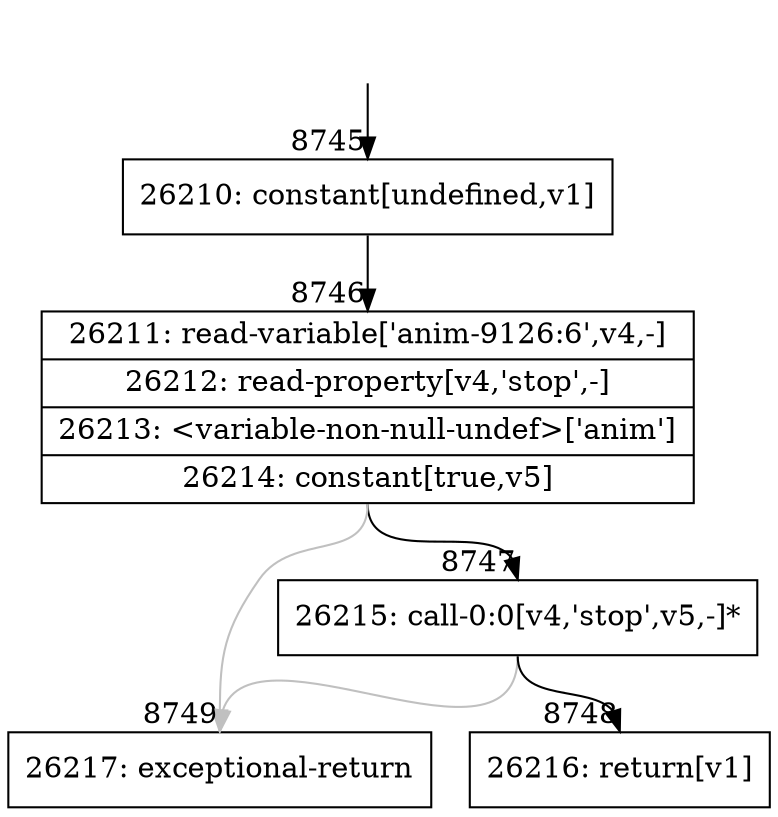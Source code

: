 digraph {
rankdir="TD"
BB_entry545[shape=none,label=""];
BB_entry545 -> BB8745 [tailport=s, headport=n, headlabel="    8745"]
BB8745 [shape=record label="{26210: constant[undefined,v1]}" ] 
BB8745 -> BB8746 [tailport=s, headport=n, headlabel="      8746"]
BB8746 [shape=record label="{26211: read-variable['anim-9126:6',v4,-]|26212: read-property[v4,'stop',-]|26213: \<variable-non-null-undef\>['anim']|26214: constant[true,v5]}" ] 
BB8746 -> BB8747 [tailport=s, headport=n, headlabel="      8747"]
BB8746 -> BB8749 [tailport=s, headport=n, color=gray, headlabel="      8749"]
BB8747 [shape=record label="{26215: call-0:0[v4,'stop',v5,-]*}" ] 
BB8747 -> BB8748 [tailport=s, headport=n, headlabel="      8748"]
BB8747 -> BB8749 [tailport=s, headport=n, color=gray]
BB8748 [shape=record label="{26216: return[v1]}" ] 
BB8749 [shape=record label="{26217: exceptional-return}" ] 
}
